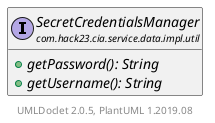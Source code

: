 @startuml
    set namespaceSeparator none
    hide empty fields
    hide empty methods

    interface "<size:14>SecretCredentialsManager\n<size:10>com.hack23.cia.service.data.impl.util" as com.hack23.cia.service.data.impl.util.SecretCredentialsManager [[SecretCredentialsManager.html]] {
        {abstract} +getPassword(): String
        {abstract} +getUsername(): String
    }

    center footer UMLDoclet 2.0.5, PlantUML 1.2019.08
@enduml
